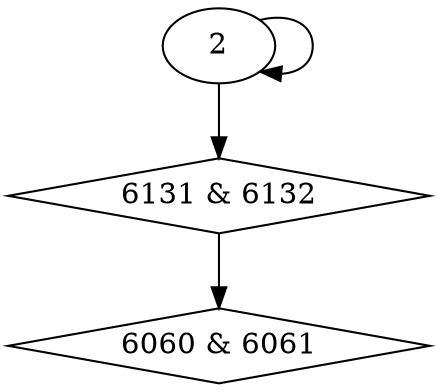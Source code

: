 digraph {
0 [label = "6060 & 6061", shape = diamond];
1 [label = "6131 & 6132", shape = diamond];
1 -> 0;
2 -> 1;
2 -> 2;
}
